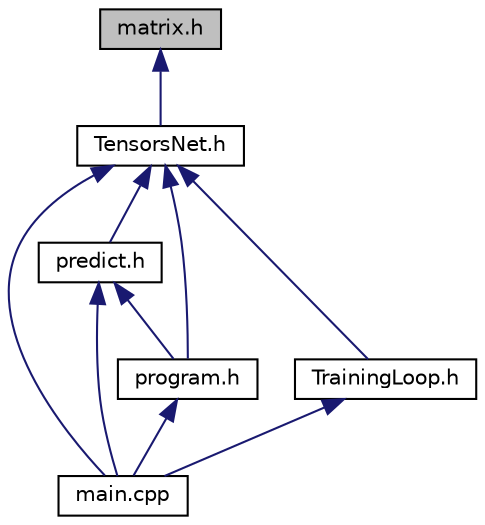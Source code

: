 digraph "matrix.h"
{
 // LATEX_PDF_SIZE
  edge [fontname="Helvetica",fontsize="10",labelfontname="Helvetica",labelfontsize="10"];
  node [fontname="Helvetica",fontsize="10",shape=record];
  Node1 [label="matrix.h",height=0.2,width=0.4,color="black", fillcolor="grey75", style="filled", fontcolor="black",tooltip="Заголовочный файл для класса Matrix."];
  Node1 -> Node2 [dir="back",color="midnightblue",fontsize="10",style="solid"];
  Node2 [label="TensorsNet.h",height=0.2,width=0.4,color="black", fillcolor="white", style="filled",URL="$TensorsNet_8h.html",tooltip="Заголовочный файл для класса модели нейросети"];
  Node2 -> Node3 [dir="back",color="midnightblue",fontsize="10",style="solid"];
  Node3 [label="main.cpp",height=0.2,width=0.4,color="black", fillcolor="white", style="filled",URL="$main_8cpp.html",tooltip="Основной файл программы для обучения нейронной сети и запуска приложения для рисования."];
  Node2 -> Node4 [dir="back",color="midnightblue",fontsize="10",style="solid"];
  Node4 [label="predict.h",height=0.2,width=0.4,color="black", fillcolor="white", style="filled",URL="$predict_8h.html",tooltip="Заголовочный файл для функций, которые обеспечивают предсказание модели."];
  Node4 -> Node3 [dir="back",color="midnightblue",fontsize="10",style="solid"];
  Node4 -> Node5 [dir="back",color="midnightblue",fontsize="10",style="solid"];
  Node5 [label="program.h",height=0.2,width=0.4,color="black", fillcolor="white", style="filled",URL="$program_8h.html",tooltip="Заголовочный файл для класса PaintApp, который реализует приложение для рисования и распознавания циф..."];
  Node5 -> Node3 [dir="back",color="midnightblue",fontsize="10",style="solid"];
  Node2 -> Node5 [dir="back",color="midnightblue",fontsize="10",style="solid"];
  Node2 -> Node6 [dir="back",color="midnightblue",fontsize="10",style="solid"];
  Node6 [label="TrainingLoop.h",height=0.2,width=0.4,color="black", fillcolor="white", style="filled",URL="$TrainingLoop_8h.html",tooltip="Заголовочный файл для функций, обучающих нейросеть."];
  Node6 -> Node3 [dir="back",color="midnightblue",fontsize="10",style="solid"];
}
